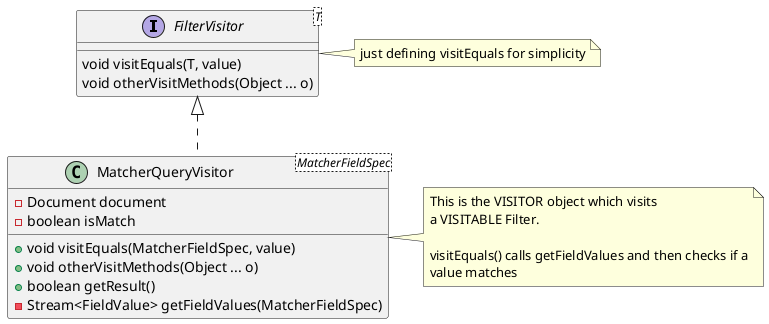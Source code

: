 @startuml
interface FilterVisitor<T> {
    void visitEquals(T, value)
    void otherVisitMethods(Object ... o)
}
note right of FilterVisitor
    just defining visitEquals for simplicity
end note

class MatcherQueryVisitor<MatcherFieldSpec> implements FilterVisitor {
    - Document document
    - boolean isMatch
    + void visitEquals(MatcherFieldSpec, value)
    + void otherVisitMethods(Object ... o)
    + boolean getResult()    
    - Stream<FieldValue> getFieldValues(MatcherFieldSpec)
}
note right of MatcherQueryVisitor
    This is the VISITOR object which visits
    a VISITABLE Filter.
    
    visitEquals() calls getFieldValues and then checks if a
    value matches
end note

@enduml